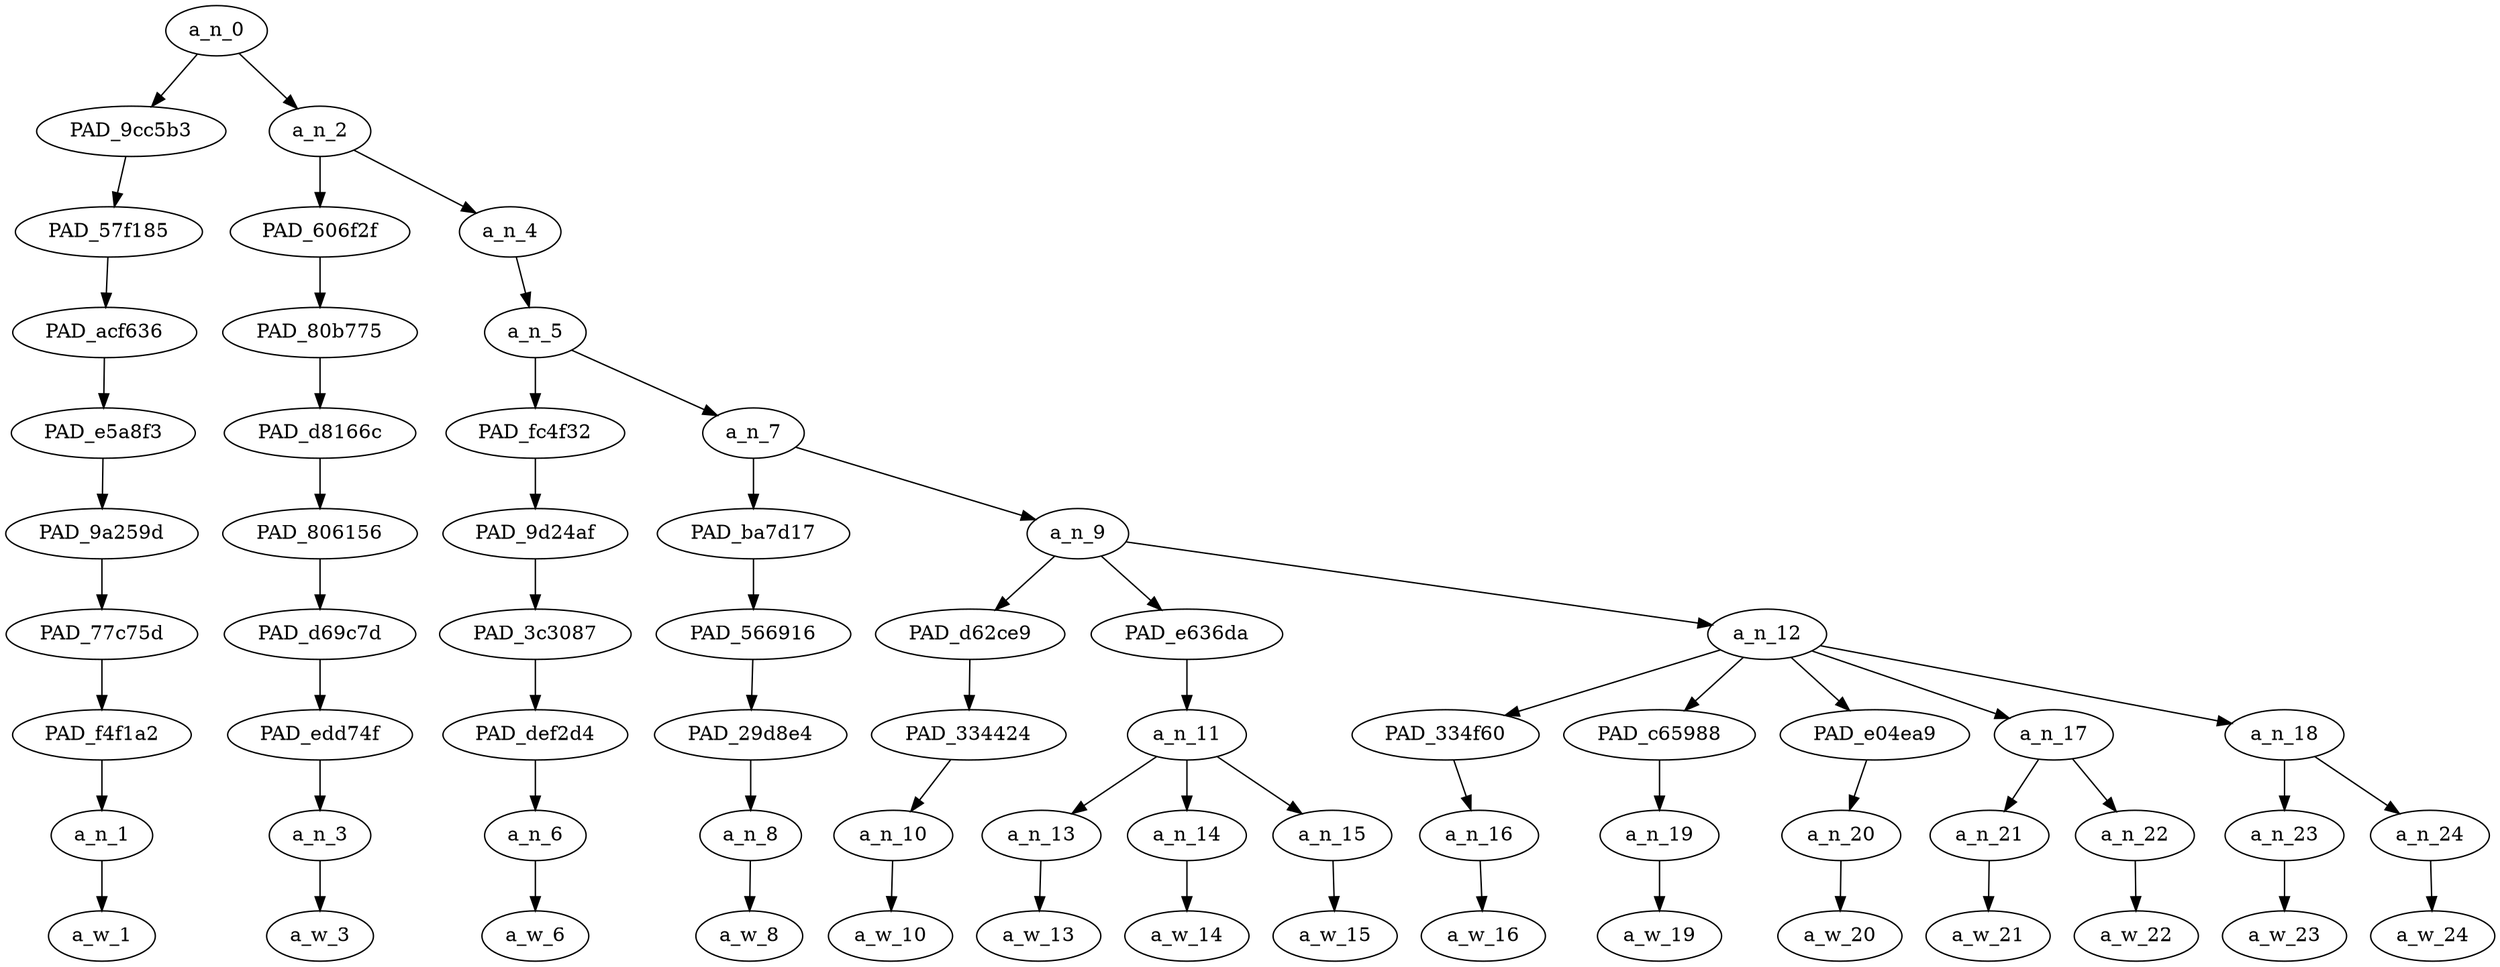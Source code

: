 strict digraph "" {
	a_n_0	[div_dir=1,
		index=0,
		level=9,
		pos="1.1291666666666667,9!",
		text_span="[0, 1, 2, 3, 4, 5, 6, 7, 8, 9, 10, 11, 12, 13, 14]",
		value=0.99999998];
	PAD_9cc5b3	[div_dir=1,
		index=0,
		level=8,
		pos="0.0,8!",
		text_span="[0]",
		value=0.08371839];
	a_n_0 -> PAD_9cc5b3;
	a_n_2	[div_dir=1,
		index=1,
		level=8,
		pos="2.2583333333333333,8!",
		text_span="[1, 2, 3, 4, 5, 6, 7, 8, 9, 10, 11, 12, 13, 14]",
		value=0.91602203];
	a_n_0 -> a_n_2;
	PAD_57f185	[div_dir=1,
		index=0,
		level=7,
		pos="0.0,7!",
		text_span="[0]",
		value=0.08371839];
	PAD_9cc5b3 -> PAD_57f185;
	PAD_acf636	[div_dir=1,
		index=0,
		level=6,
		pos="0.0,6!",
		text_span="[0]",
		value=0.08371839];
	PAD_57f185 -> PAD_acf636;
	PAD_e5a8f3	[div_dir=1,
		index=0,
		level=5,
		pos="0.0,5!",
		text_span="[0]",
		value=0.08371839];
	PAD_acf636 -> PAD_e5a8f3;
	PAD_9a259d	[div_dir=1,
		index=0,
		level=4,
		pos="0.0,4!",
		text_span="[0]",
		value=0.08371839];
	PAD_e5a8f3 -> PAD_9a259d;
	PAD_77c75d	[div_dir=1,
		index=0,
		level=3,
		pos="0.0,3!",
		text_span="[0]",
		value=0.08371839];
	PAD_9a259d -> PAD_77c75d;
	PAD_f4f1a2	[div_dir=1,
		index=0,
		level=2,
		pos="0.0,2!",
		text_span="[0]",
		value=0.08371839];
	PAD_77c75d -> PAD_f4f1a2;
	a_n_1	[div_dir=1,
		index=0,
		level=1,
		pos="0.0,1!",
		text_span="[0]",
		value=0.08371839];
	PAD_f4f1a2 -> a_n_1;
	a_w_1	[div_dir=0,
		index=0,
		level=0,
		pos="0,0!",
		text_span="[0]",
		value=whio];
	a_n_1 -> a_w_1;
	PAD_606f2f	[div_dir=1,
		index=1,
		level=7,
		pos="1.0,7!",
		text_span="[1]",
		value=0.02284052];
	a_n_2 -> PAD_606f2f;
	a_n_4	[div_dir=1,
		index=2,
		level=7,
		pos="3.5166666666666666,7!",
		text_span="[2, 3, 4, 5, 6, 7, 8, 9, 10, 11, 12, 13, 14]",
		value=0.89297060];
	a_n_2 -> a_n_4;
	PAD_80b775	[div_dir=1,
		index=1,
		level=6,
		pos="1.0,6!",
		text_span="[1]",
		value=0.02284052];
	PAD_606f2f -> PAD_80b775;
	PAD_d8166c	[div_dir=1,
		index=1,
		level=5,
		pos="1.0,5!",
		text_span="[1]",
		value=0.02284052];
	PAD_80b775 -> PAD_d8166c;
	PAD_806156	[div_dir=1,
		index=1,
		level=4,
		pos="1.0,4!",
		text_span="[1]",
		value=0.02284052];
	PAD_d8166c -> PAD_806156;
	PAD_d69c7d	[div_dir=1,
		index=1,
		level=3,
		pos="1.0,3!",
		text_span="[1]",
		value=0.02284052];
	PAD_806156 -> PAD_d69c7d;
	PAD_edd74f	[div_dir=1,
		index=1,
		level=2,
		pos="1.0,2!",
		text_span="[1]",
		value=0.02284052];
	PAD_d69c7d -> PAD_edd74f;
	a_n_3	[div_dir=1,
		index=1,
		level=1,
		pos="1.0,1!",
		text_span="[1]",
		value=0.02284052];
	PAD_edd74f -> a_n_3;
	a_w_3	[div_dir=0,
		index=1,
		level=0,
		pos="1,0!",
		text_span="[1]",
		value=wants];
	a_n_3 -> a_w_3;
	a_n_5	[div_dir=1,
		index=2,
		level=6,
		pos="3.5166666666666666,6!",
		text_span="[2, 3, 4, 5, 6, 7, 8, 9, 10, 11, 12, 13, 14]",
		value=0.89276548];
	a_n_4 -> a_n_5;
	PAD_fc4f32	[div_dir=-1,
		index=2,
		level=5,
		pos="2.0,5!",
		text_span="[2]",
		value=0.01691793];
	a_n_5 -> PAD_fc4f32;
	a_n_7	[div_dir=1,
		index=3,
		level=5,
		pos="5.033333333333333,5!",
		text_span="[3, 4, 5, 6, 7, 8, 9, 10, 11, 12, 13, 14]",
		value=0.87564243];
	a_n_5 -> a_n_7;
	PAD_9d24af	[div_dir=-1,
		index=2,
		level=4,
		pos="2.0,4!",
		text_span="[2]",
		value=0.01691793];
	PAD_fc4f32 -> PAD_9d24af;
	PAD_3c3087	[div_dir=-1,
		index=2,
		level=3,
		pos="2.0,3!",
		text_span="[2]",
		value=0.01691793];
	PAD_9d24af -> PAD_3c3087;
	PAD_def2d4	[div_dir=-1,
		index=2,
		level=2,
		pos="2.0,2!",
		text_span="[2]",
		value=0.01691793];
	PAD_3c3087 -> PAD_def2d4;
	a_n_6	[div_dir=-1,
		index=2,
		level=1,
		pos="2.0,1!",
		text_span="[2]",
		value=0.01691793];
	PAD_def2d4 -> a_n_6;
	a_w_6	[div_dir=0,
		index=2,
		level=0,
		pos="2,0!",
		text_span="[2]",
		value=to];
	a_n_6 -> a_w_6;
	PAD_ba7d17	[div_dir=1,
		index=3,
		level=4,
		pos="3.0,4!",
		text_span="[3]",
		value=0.01481107];
	a_n_7 -> PAD_ba7d17;
	a_n_9	[div_dir=1,
		index=4,
		level=4,
		pos="7.066666666666666,4!",
		text_span="[4, 5, 6, 7, 8, 9, 10, 11, 12, 13, 14]",
		value=0.86061283];
	a_n_7 -> a_n_9;
	PAD_566916	[div_dir=1,
		index=3,
		level=3,
		pos="3.0,3!",
		text_span="[3]",
		value=0.01481107];
	PAD_ba7d17 -> PAD_566916;
	PAD_29d8e4	[div_dir=1,
		index=3,
		level=2,
		pos="3.0,2!",
		text_span="[3]",
		value=0.01481107];
	PAD_566916 -> PAD_29d8e4;
	a_n_8	[div_dir=1,
		index=3,
		level=1,
		pos="3.0,1!",
		text_span="[3]",
		value=0.01481107];
	PAD_29d8e4 -> a_n_8;
	a_w_8	[div_dir=0,
		index=3,
		level=0,
		pos="3,0!",
		text_span="[3]",
		value=be];
	a_n_8 -> a_w_8;
	PAD_d62ce9	[div_dir=-1,
		index=4,
		level=3,
		pos="4.0,3!",
		text_span="[4]",
		value=0.02324006];
	a_n_9 -> PAD_d62ce9;
	PAD_e636da	[div_dir=1,
		index=5,
		level=3,
		pos="6.0,3!",
		text_span="[5, 6, 7]",
		value=0.10046979];
	a_n_9 -> PAD_e636da;
	a_n_12	[div_dir=1,
		index=6,
		level=3,
		pos="11.2,3!",
		text_span="[8, 9, 10, 11, 12, 13, 14]",
		value=0.73667928];
	a_n_9 -> a_n_12;
	PAD_334424	[div_dir=-1,
		index=4,
		level=2,
		pos="4.0,2!",
		text_span="[4]",
		value=0.02324006];
	PAD_d62ce9 -> PAD_334424;
	a_n_10	[div_dir=-1,
		index=4,
		level=1,
		pos="4.0,1!",
		text_span="[4]",
		value=0.02324006];
	PAD_334424 -> a_n_10;
	a_w_10	[div_dir=0,
		index=4,
		level=0,
		pos="4,0!",
		text_span="[4]",
		value=my];
	a_n_10 -> a_w_10;
	a_n_11	[div_dir=1,
		index=5,
		level=2,
		pos="6.0,2!",
		text_span="[5, 6, 7]",
		value=0.10046979];
	PAD_e636da -> a_n_11;
	a_n_13	[div_dir=1,
		index=5,
		level=1,
		pos="5.0,1!",
		text_span="[5]",
		value=0.03272879];
	a_n_11 -> a_n_13;
	a_n_14	[div_dir=1,
		index=6,
		level=1,
		pos="6.0,1!",
		text_span="[6]",
		value=0.04111143];
	a_n_11 -> a_n_14;
	a_n_15	[div_dir=-1,
		index=7,
		level=1,
		pos="7.0,1!",
		text_span="[7]",
		value=0.02660011];
	a_n_11 -> a_n_15;
	a_w_13	[div_dir=0,
		index=5,
		level=0,
		pos="5,0!",
		text_span="[5]",
		value=slave];
	a_n_13 -> a_w_13;
	a_w_14	[div_dir=0,
		index=6,
		level=0,
		pos="6,0!",
		text_span="[6]",
		value=dm];
	a_n_14 -> a_w_14;
	a_w_15	[div_dir=0,
		index=7,
		level=0,
		pos="7,0!",
		text_span="[7]",
		value=me];
	a_n_15 -> a_w_15;
	PAD_334f60	[div_dir=1,
		index=6,
		level=2,
		pos="8.0,2!",
		text_span="[8]",
		value=0.04007770];
	a_n_12 -> PAD_334f60;
	PAD_c65988	[div_dir=1,
		index=9,
		level=2,
		pos="13.0,2!",
		text_span="[13]",
		value=0.28699842];
	a_n_12 -> PAD_c65988;
	PAD_e04ea9	[div_dir=1,
		index=10,
		level=2,
		pos="14.0,2!",
		text_span="[14]",
		value=0.04958663];
	a_n_12 -> PAD_e04ea9;
	a_n_17	[div_dir=1,
		index=7,
		level=2,
		pos="9.5,2!",
		text_span="[9, 10]",
		value=0.12365909];
	a_n_12 -> a_n_17;
	a_n_18	[div_dir=1,
		index=8,
		level=2,
		pos="11.5,2!",
		text_span="[11, 12]",
		value=0.23610279];
	a_n_12 -> a_n_18;
	a_n_16	[div_dir=1,
		index=8,
		level=1,
		pos="8.0,1!",
		text_span="[8]",
		value=0.04007770];
	PAD_334f60 -> a_n_16;
	a_w_16	[div_dir=0,
		index=8,
		level=0,
		pos="8,0!",
		text_span="[8]",
		value=slave1];
	a_n_16 -> a_w_16;
	a_n_19	[div_dir=1,
		index=13,
		level=1,
		pos="13.0,1!",
		text_span="[13]",
		value=0.28699842];
	PAD_c65988 -> a_n_19;
	a_w_19	[div_dir=0,
		index=13,
		level=0,
		pos="13,0!",
		text_span="[13]",
		value=femboy];
	a_n_19 -> a_w_19;
	a_n_20	[div_dir=1,
		index=14,
		level=1,
		pos="14.0,1!",
		text_span="[14]",
		value=0.04958663];
	PAD_e04ea9 -> a_n_20;
	a_w_20	[div_dir=0,
		index=14,
		level=0,
		pos="14,0!",
		text_span="[14]",
		value=trap];
	a_n_20 -> a_w_20;
	a_n_21	[div_dir=1,
		index=9,
		level=1,
		pos="9.0,1!",
		text_span="[9]",
		value=0.05394512];
	a_n_17 -> a_n_21;
	a_n_22	[div_dir=1,
		index=10,
		level=1,
		pos="10.0,1!",
		text_span="[10]",
		value=0.06965272];
	a_n_17 -> a_n_22;
	a_w_21	[div_dir=0,
		index=9,
		level=0,
		pos="9,0!",
		text_span="[9]",
		value=gay];
	a_n_21 -> a_w_21;
	a_w_22	[div_dir=0,
		index=10,
		level=0,
		pos="10,0!",
		text_span="[10]",
		value=sexting];
	a_n_22 -> a_w_22;
	a_n_23	[div_dir=1,
		index=11,
		level=1,
		pos="11.0,1!",
		text_span="[11]",
		value=0.09238177];
	a_n_18 -> a_n_23;
	a_n_24	[div_dir=-1,
		index=12,
		level=1,
		pos="12.0,1!",
		text_span="[12]",
		value=0.14371916];
	a_n_18 -> a_n_24;
	a_w_23	[div_dir=0,
		index=11,
		level=0,
		pos="11,0!",
		text_span="[11]",
		value=incest];
	a_n_23 -> a_w_23;
	a_w_24	[div_dir=0,
		index=12,
		level=0,
		pos="12,0!",
		text_span="[12]",
		value=horny];
	a_n_24 -> a_w_24;
}
